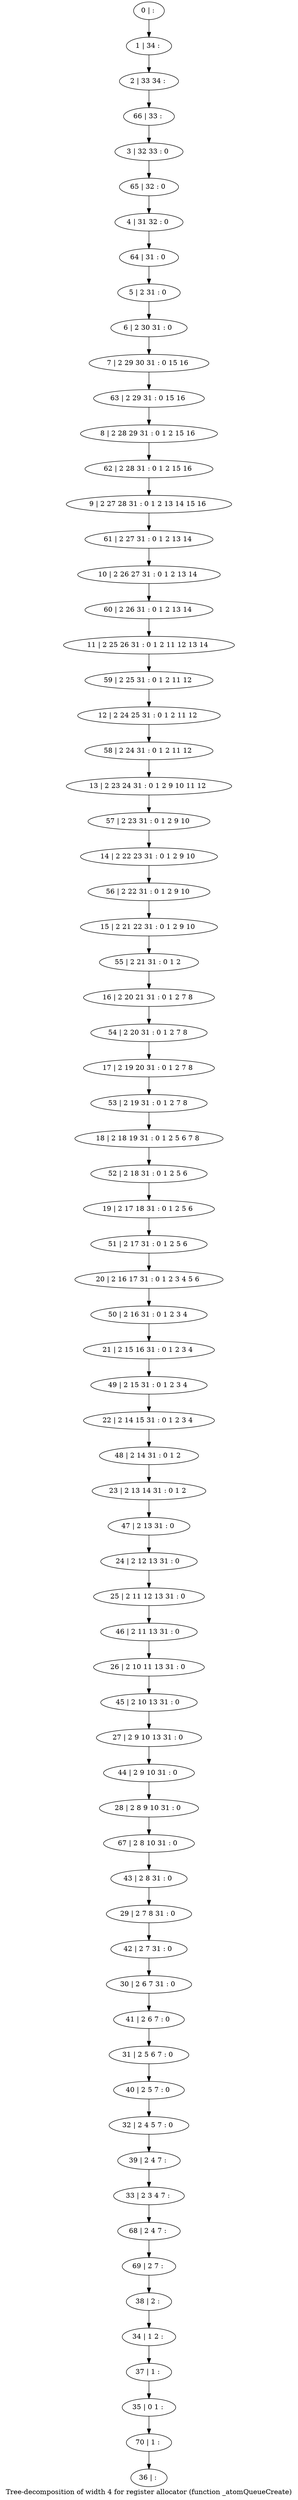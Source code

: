 digraph G {
graph [label="Tree-decomposition of width 4 for register allocator (function _atomQueueCreate)"]
0[label="0 | : "];
1[label="1 | 34 : "];
2[label="2 | 33 34 : "];
3[label="3 | 32 33 : 0 "];
4[label="4 | 31 32 : 0 "];
5[label="5 | 2 31 : 0 "];
6[label="6 | 2 30 31 : 0 "];
7[label="7 | 2 29 30 31 : 0 15 16 "];
8[label="8 | 2 28 29 31 : 0 1 2 15 16 "];
9[label="9 | 2 27 28 31 : 0 1 2 13 14 15 16 "];
10[label="10 | 2 26 27 31 : 0 1 2 13 14 "];
11[label="11 | 2 25 26 31 : 0 1 2 11 12 13 14 "];
12[label="12 | 2 24 25 31 : 0 1 2 11 12 "];
13[label="13 | 2 23 24 31 : 0 1 2 9 10 11 12 "];
14[label="14 | 2 22 23 31 : 0 1 2 9 10 "];
15[label="15 | 2 21 22 31 : 0 1 2 9 10 "];
16[label="16 | 2 20 21 31 : 0 1 2 7 8 "];
17[label="17 | 2 19 20 31 : 0 1 2 7 8 "];
18[label="18 | 2 18 19 31 : 0 1 2 5 6 7 8 "];
19[label="19 | 2 17 18 31 : 0 1 2 5 6 "];
20[label="20 | 2 16 17 31 : 0 1 2 3 4 5 6 "];
21[label="21 | 2 15 16 31 : 0 1 2 3 4 "];
22[label="22 | 2 14 15 31 : 0 1 2 3 4 "];
23[label="23 | 2 13 14 31 : 0 1 2 "];
24[label="24 | 2 12 13 31 : 0 "];
25[label="25 | 2 11 12 13 31 : 0 "];
26[label="26 | 2 10 11 13 31 : 0 "];
27[label="27 | 2 9 10 13 31 : 0 "];
28[label="28 | 2 8 9 10 31 : 0 "];
29[label="29 | 2 7 8 31 : 0 "];
30[label="30 | 2 6 7 31 : 0 "];
31[label="31 | 2 5 6 7 : 0 "];
32[label="32 | 2 4 5 7 : 0 "];
33[label="33 | 2 3 4 7 : "];
34[label="34 | 1 2 : "];
35[label="35 | 0 1 : "];
36[label="36 | : "];
37[label="37 | 1 : "];
38[label="38 | 2 : "];
39[label="39 | 2 4 7 : "];
40[label="40 | 2 5 7 : 0 "];
41[label="41 | 2 6 7 : 0 "];
42[label="42 | 2 7 31 : 0 "];
43[label="43 | 2 8 31 : 0 "];
44[label="44 | 2 9 10 31 : 0 "];
45[label="45 | 2 10 13 31 : 0 "];
46[label="46 | 2 11 13 31 : 0 "];
47[label="47 | 2 13 31 : 0 "];
48[label="48 | 2 14 31 : 0 1 2 "];
49[label="49 | 2 15 31 : 0 1 2 3 4 "];
50[label="50 | 2 16 31 : 0 1 2 3 4 "];
51[label="51 | 2 17 31 : 0 1 2 5 6 "];
52[label="52 | 2 18 31 : 0 1 2 5 6 "];
53[label="53 | 2 19 31 : 0 1 2 7 8 "];
54[label="54 | 2 20 31 : 0 1 2 7 8 "];
55[label="55 | 2 21 31 : 0 1 2 "];
56[label="56 | 2 22 31 : 0 1 2 9 10 "];
57[label="57 | 2 23 31 : 0 1 2 9 10 "];
58[label="58 | 2 24 31 : 0 1 2 11 12 "];
59[label="59 | 2 25 31 : 0 1 2 11 12 "];
60[label="60 | 2 26 31 : 0 1 2 13 14 "];
61[label="61 | 2 27 31 : 0 1 2 13 14 "];
62[label="62 | 2 28 31 : 0 1 2 15 16 "];
63[label="63 | 2 29 31 : 0 15 16 "];
64[label="64 | 31 : 0 "];
65[label="65 | 32 : 0 "];
66[label="66 | 33 : "];
67[label="67 | 2 8 10 31 : 0 "];
68[label="68 | 2 4 7 : "];
69[label="69 | 2 7 : "];
70[label="70 | 1 : "];
0->1 ;
1->2 ;
5->6 ;
6->7 ;
24->25 ;
37->35 ;
34->37 ;
38->34 ;
39->33 ;
32->39 ;
40->32 ;
31->40 ;
41->31 ;
30->41 ;
42->30 ;
29->42 ;
43->29 ;
44->28 ;
27->44 ;
45->27 ;
26->45 ;
46->26 ;
25->46 ;
47->24 ;
23->47 ;
48->23 ;
22->48 ;
49->22 ;
21->49 ;
50->21 ;
20->50 ;
51->20 ;
19->51 ;
52->19 ;
18->52 ;
53->18 ;
17->53 ;
54->17 ;
16->54 ;
55->16 ;
15->55 ;
56->15 ;
14->56 ;
57->14 ;
13->57 ;
58->13 ;
12->58 ;
59->12 ;
11->59 ;
60->11 ;
10->60 ;
61->10 ;
9->61 ;
62->9 ;
8->62 ;
63->8 ;
7->63 ;
64->5 ;
4->64 ;
65->4 ;
3->65 ;
66->3 ;
2->66 ;
67->43 ;
28->67 ;
33->68 ;
69->38 ;
68->69 ;
70->36 ;
35->70 ;
}
